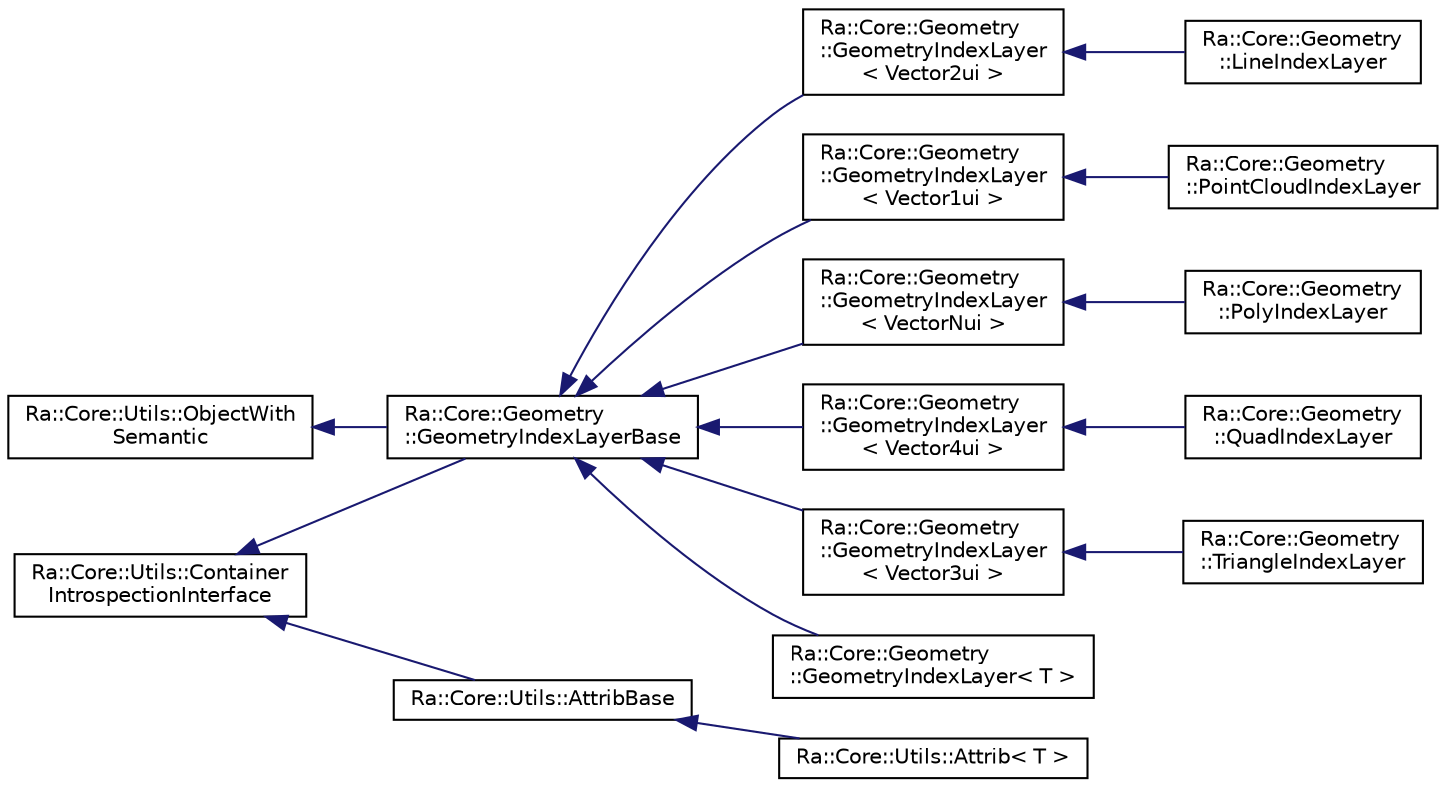 digraph "Graphical Class Hierarchy"
{
 // INTERACTIVE_SVG=YES
 // LATEX_PDF_SIZE
  edge [fontname="Helvetica",fontsize="10",labelfontname="Helvetica",labelfontsize="10"];
  node [fontname="Helvetica",fontsize="10",shape=record];
  rankdir="LR";
  Node0 [label="Ra::Core::Utils::Container\lIntrospectionInterface",height=0.2,width=0.4,color="black", fillcolor="white", style="filled",URL="$classRa_1_1Core_1_1Utils_1_1ContainerIntrospectionInterface.html",tooltip="This class defines the introspection interface a container need to implement."];
  Node0 -> Node1 [dir="back",color="midnightblue",fontsize="10",style="solid",fontname="Helvetica"];
  Node1 [label="Ra::Core::Geometry\l::GeometryIndexLayerBase",height=0.2,width=0.4,color="black", fillcolor="white", style="filled",URL="$classRa_1_1Core_1_1Geometry_1_1GeometryIndexLayerBase.html",tooltip="Base class for index collections stored in MultiIndexedGeometry."];
  Node1 -> Node2 [dir="back",color="midnightblue",fontsize="10",style="solid",fontname="Helvetica"];
  Node2 [label="Ra::Core::Geometry\l::GeometryIndexLayer\l\< Vector2ui \>",height=0.2,width=0.4,color="black", fillcolor="white", style="filled",URL="$structRa_1_1Core_1_1Geometry_1_1GeometryIndexLayer.html",tooltip=" "];
  Node2 -> Node3 [dir="back",color="midnightblue",fontsize="10",style="solid",fontname="Helvetica"];
  Node3 [label="Ra::Core::Geometry\l::LineIndexLayer",height=0.2,width=0.4,color="black", fillcolor="white", style="filled",URL="$structRa_1_1Core_1_1Geometry_1_1LineIndexLayer.html",tooltip="Index layer for line mesh."];
  Node1 -> Node4 [dir="back",color="midnightblue",fontsize="10",style="solid",fontname="Helvetica"];
  Node4 [label="Ra::Core::Geometry\l::GeometryIndexLayer\l\< Vector1ui \>",height=0.2,width=0.4,color="black", fillcolor="white", style="filled",URL="$structRa_1_1Core_1_1Geometry_1_1GeometryIndexLayer.html",tooltip=" "];
  Node4 -> Node5 [dir="back",color="midnightblue",fontsize="10",style="solid",fontname="Helvetica"];
  Node5 [label="Ra::Core::Geometry\l::PointCloudIndexLayer",height=0.2,width=0.4,color="black", fillcolor="white", style="filled",URL="$structRa_1_1Core_1_1Geometry_1_1PointCloudIndexLayer.html",tooltip="Index layer for a point cloud."];
  Node1 -> Node6 [dir="back",color="midnightblue",fontsize="10",style="solid",fontname="Helvetica"];
  Node6 [label="Ra::Core::Geometry\l::GeometryIndexLayer\l\< VectorNui \>",height=0.2,width=0.4,color="black", fillcolor="white", style="filled",URL="$structRa_1_1Core_1_1Geometry_1_1GeometryIndexLayer.html",tooltip=" "];
  Node6 -> Node7 [dir="back",color="midnightblue",fontsize="10",style="solid",fontname="Helvetica"];
  Node7 [label="Ra::Core::Geometry\l::PolyIndexLayer",height=0.2,width=0.4,color="black", fillcolor="white", style="filled",URL="$structRa_1_1Core_1_1Geometry_1_1PolyIndexLayer.html",tooltip="Index layer for polygonal mesh."];
  Node1 -> Node8 [dir="back",color="midnightblue",fontsize="10",style="solid",fontname="Helvetica"];
  Node8 [label="Ra::Core::Geometry\l::GeometryIndexLayer\l\< Vector4ui \>",height=0.2,width=0.4,color="black", fillcolor="white", style="filled",URL="$structRa_1_1Core_1_1Geometry_1_1GeometryIndexLayer.html",tooltip=" "];
  Node8 -> Node9 [dir="back",color="midnightblue",fontsize="10",style="solid",fontname="Helvetica"];
  Node9 [label="Ra::Core::Geometry\l::QuadIndexLayer",height=0.2,width=0.4,color="black", fillcolor="white", style="filled",URL="$structRa_1_1Core_1_1Geometry_1_1QuadIndexLayer.html",tooltip="Index layer for quadrilateral mesh."];
  Node1 -> Node10 [dir="back",color="midnightblue",fontsize="10",style="solid",fontname="Helvetica"];
  Node10 [label="Ra::Core::Geometry\l::GeometryIndexLayer\l\< Vector3ui \>",height=0.2,width=0.4,color="black", fillcolor="white", style="filled",URL="$structRa_1_1Core_1_1Geometry_1_1GeometryIndexLayer.html",tooltip=" "];
  Node10 -> Node11 [dir="back",color="midnightblue",fontsize="10",style="solid",fontname="Helvetica"];
  Node11 [label="Ra::Core::Geometry\l::TriangleIndexLayer",height=0.2,width=0.4,color="black", fillcolor="white", style="filled",URL="$structRa_1_1Core_1_1Geometry_1_1TriangleIndexLayer.html",tooltip="Index layer for triangle mesh."];
  Node1 -> Node12 [dir="back",color="midnightblue",fontsize="10",style="solid",fontname="Helvetica"];
  Node12 [label="Ra::Core::Geometry\l::GeometryIndexLayer\< T \>",height=0.2,width=0.4,color="black", fillcolor="white", style="filled",URL="$structRa_1_1Core_1_1Geometry_1_1GeometryIndexLayer.html",tooltip="Typed index collection."];
  Node0 -> Node14 [dir="back",color="midnightblue",fontsize="10",style="solid",fontname="Helvetica"];
  Node14 [label="Ra::Core::Utils::AttribBase",height=0.2,width=0.4,color="black", fillcolor="white", style="filled",URL="$classRa_1_1Core_1_1Utils_1_1AttribBase.html",tooltip=" "];
  Node14 -> Node15 [dir="back",color="midnightblue",fontsize="10",style="solid",fontname="Helvetica"];
  Node15 [label="Ra::Core::Utils::Attrib\< T \>",height=0.2,width=0.4,color="black", fillcolor="white", style="filled",URL="$classRa_1_1Core_1_1Utils_1_1Attrib.html",tooltip=" "];
  Node13 [label="Ra::Core::Utils::ObjectWith\lSemantic",height=0.2,width=0.4,color="black", fillcolor="white", style="filled",URL="$classRa_1_1Core_1_1Utils_1_1ObjectWithSemantic.html",tooltip="Object associated with one or multiple semantic names."];
  Node13 -> Node1 [dir="back",color="midnightblue",fontsize="10",style="solid",fontname="Helvetica"];
}
